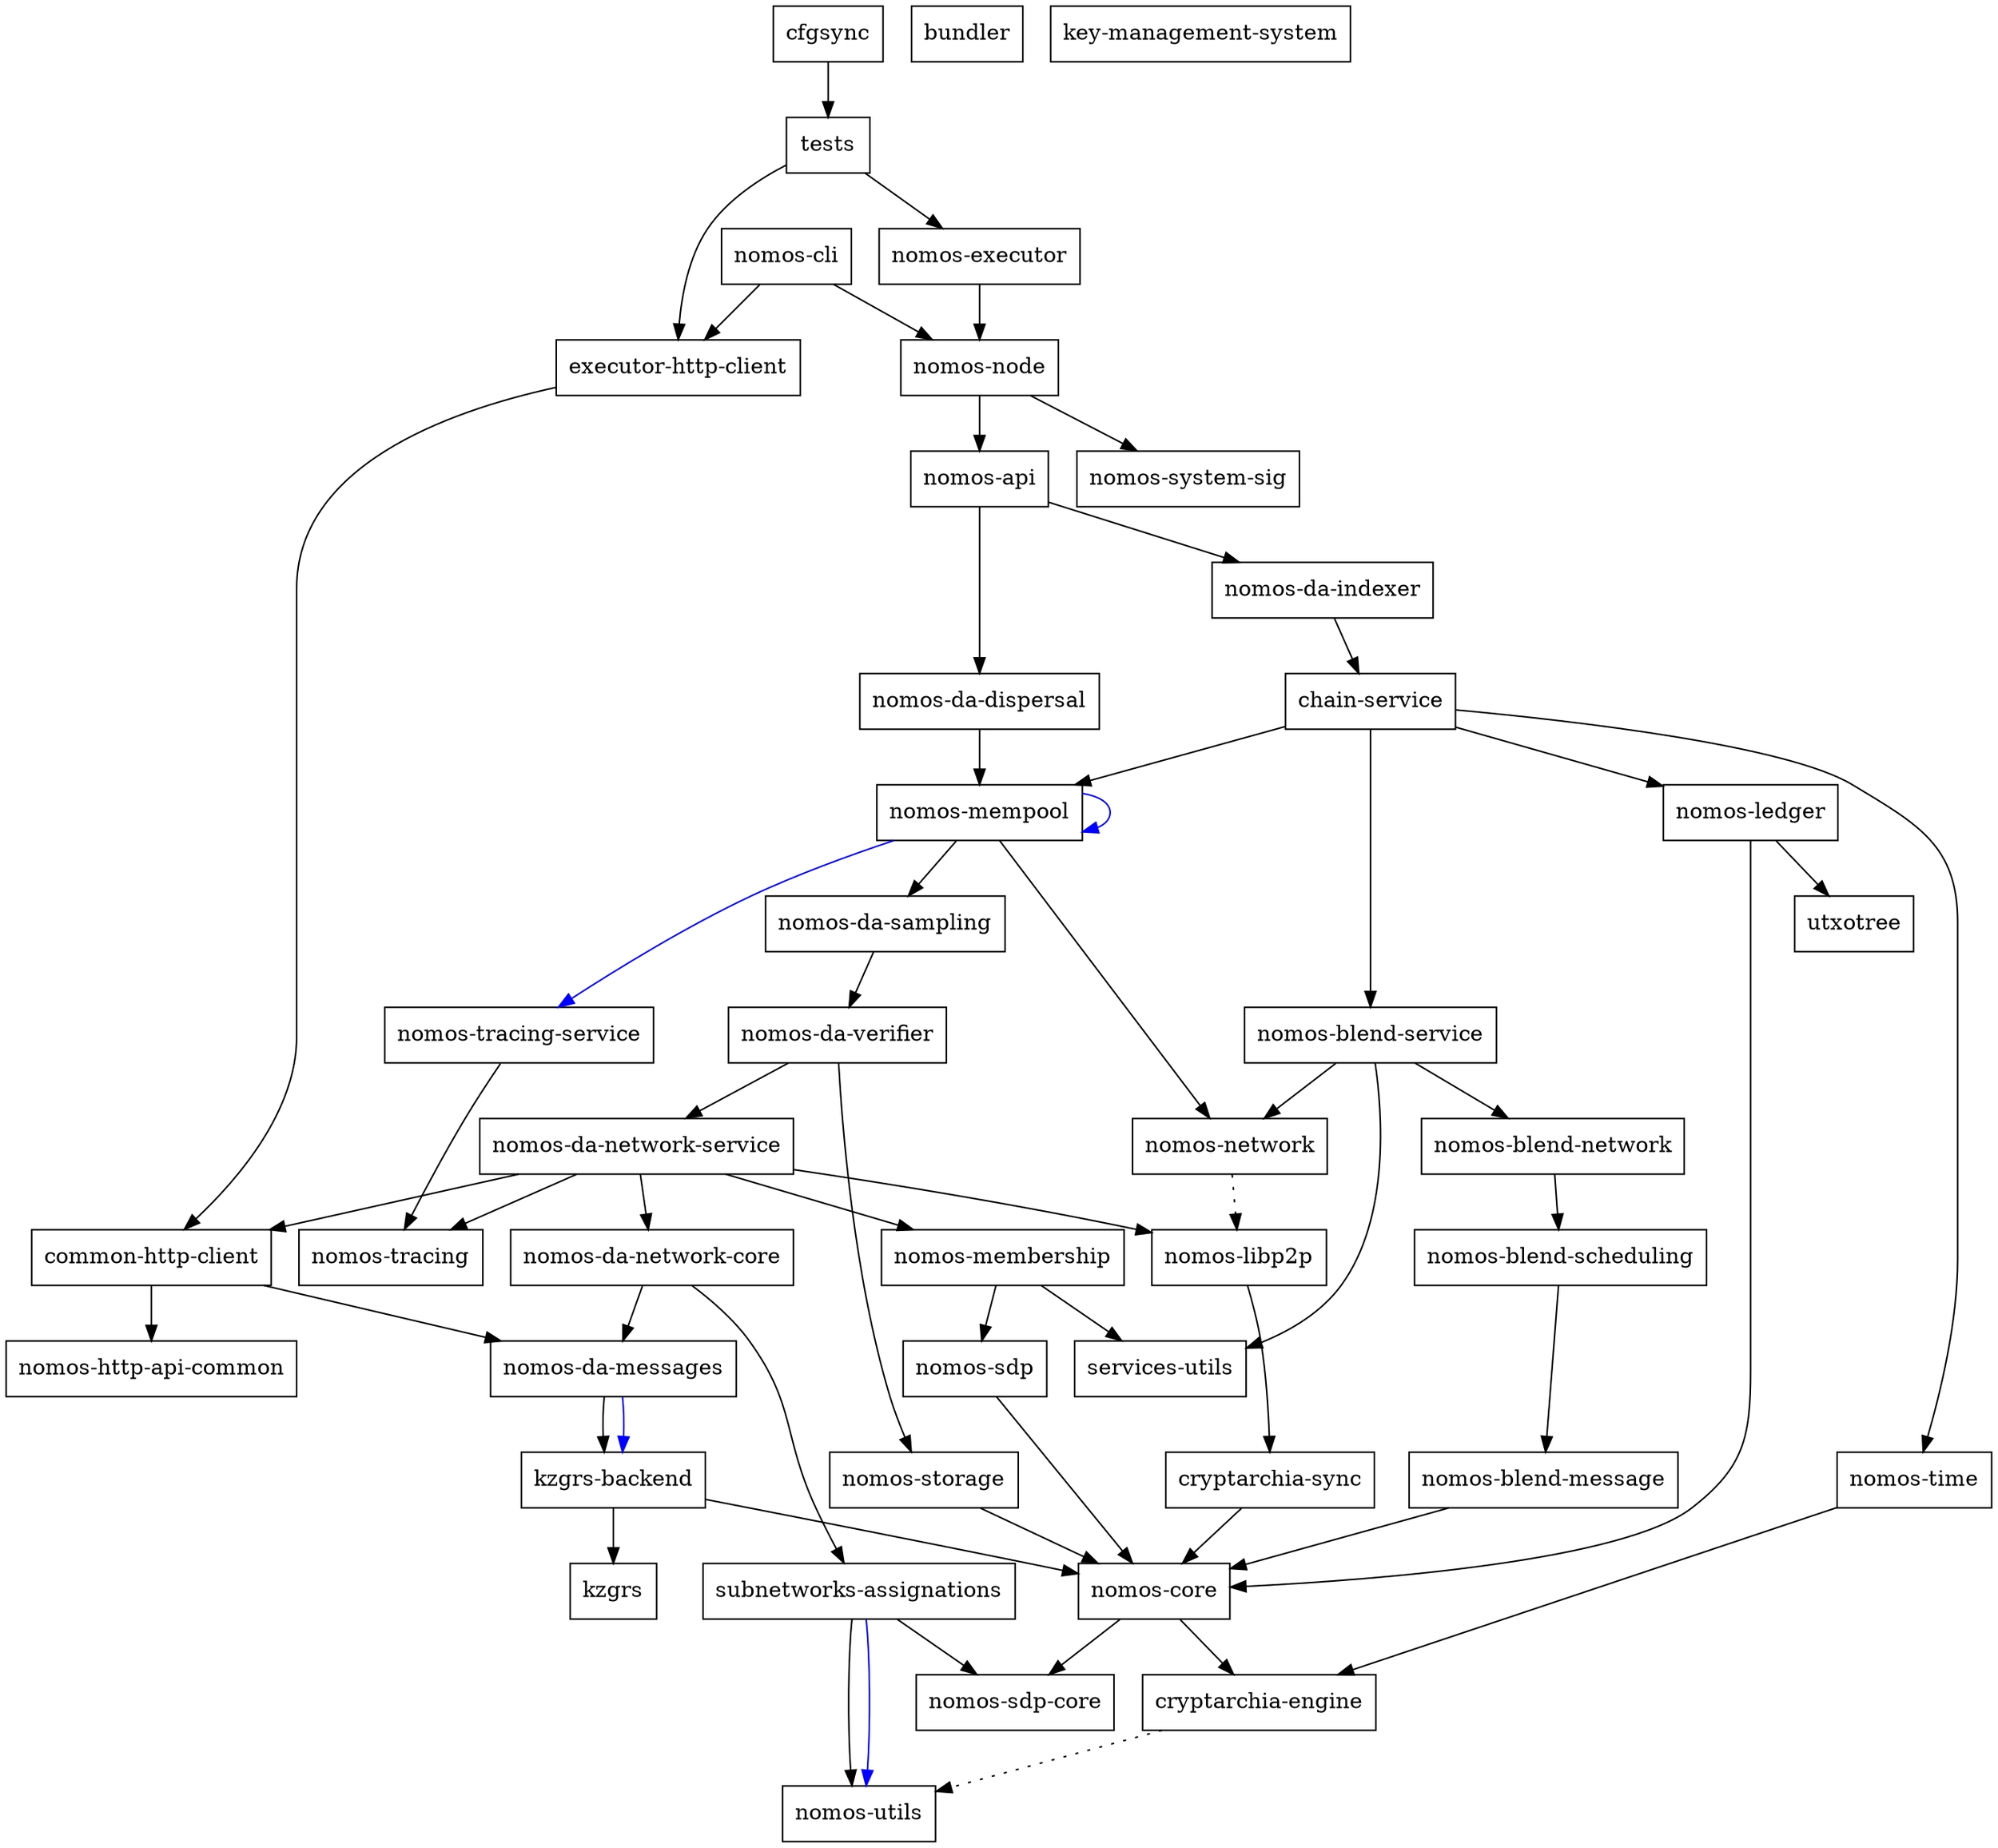 digraph {
    0 [ label = "cryptarchia-engine" shape = box]
    1 [ label = "nomos-utils" shape = box]
    2 [ label = "cryptarchia-sync" shape = box]
    3 [ label = "nomos-core" shape = box]
    4 [ label = "nomos-sdp-core" shape = box]
    5 [ label = "nomos-ledger" shape = box]
    6 [ label = "utxotree" shape = box]
    7 [ label = "nomos-http-api-common" shape = box]
    8 [ label = "nomos-executor" shape = box]
    9 [ label = "kzgrs-backend" shape = box]
    10 [ label = "kzgrs" shape = box]
    11 [ label = "nomos-api" shape = box]
    12 [ label = "chain-service" shape = box]
    13 [ label = "nomos-blend-service" shape = box]
    14 [ label = "nomos-blend-message" shape = box]
    15 [ label = "nomos-blend-network" shape = box]
    16 [ label = "nomos-blend-scheduling" shape = box]
    17 [ label = "nomos-libp2p" shape = box]
    18 [ label = "nomos-network" shape = box]
    19 [ label = "services-utils" shape = box]
    20 [ label = "nomos-da-sampling" shape = box]
    21 [ label = "nomos-da-network-core" shape = box]
    22 [ label = "nomos-da-messages" shape = box]
    23 [ label = "subnetworks-assignations" shape = box]
    24 [ label = "nomos-da-network-service" shape = box]
    25 [ label = "common-http-client" shape = box]
    26 [ label = "nomos-membership" shape = box]
    27 [ label = "nomos-sdp" shape = box]
    28 [ label = "nomos-tracing" shape = box]
    29 [ label = "nomos-da-verifier" shape = box]
    30 [ label = "nomos-storage" shape = box]
    31 [ label = "nomos-mempool" shape = box]
    32 [ label = "nomos-tracing-service" shape = box]
    33 [ label = "nomos-time" shape = box]
    34 [ label = "nomos-da-dispersal" shape = box]
    35 [ label = "nomos-da-indexer" shape = box]
    36 [ label = "nomos-node" shape = box]
    37 [ label = "nomos-system-sig" shape = box]
    38 [ label = "executor-http-client" shape = box]
    39 [ label = "bundler" shape = box]
    40 [ label = "nomos-cli" shape = box]
    41 [ label = "key-management-system" shape = box]
    42 [ label = "cfgsync" shape = box]
    43 [ label = "tests" shape = box]
    0 -> 1 [ style = dotted]
    2 -> 3 [ ]
    3 -> 0 [ ]
    3 -> 4 [ ]
    5 -> 3 [ ]
    5 -> 6 [ ]
    8 -> 36 [ ]
    9 -> 10 [ ]
    9 -> 3 [ ]
    11 -> 34 [ ]
    11 -> 35 [ ]
    12 -> 13 [ ]
    12 -> 5 [ ]
    12 -> 31 [ ]
    12 -> 33 [ ]
    13 -> 15 [ ]
    13 -> 18 [ ]
    13 -> 19 [ ]
    14 -> 3 [ ]
    15 -> 16 [ ]
    16 -> 14 [ ]
    17 -> 2 [ ]
    18 -> 17 [ style = dotted]
    20 -> 29 [ ]
    21 -> 22 [ ]
    21 -> 23 [ ]
    22 -> 9 [ ]
    22 -> 9 [ color = blue]
    23 -> 4 [ ]
    23 -> 1 [ ]
    23 -> 1 [ color = blue]
    24 -> 25 [ ]
    24 -> 21 [ ]
    24 -> 17 [ ]
    24 -> 26 [ ]
    24 -> 28 [ ]
    25 -> 22 [ ]
    25 -> 7 [ ]
    26 -> 27 [ ]
    26 -> 19 [ ]
    27 -> 3 [ ]
    29 -> 24 [ ]
    29 -> 30 [ ]
    30 -> 3 [ ]
    31 -> 20 [ ]
    31 -> 31 [ color = blue]
    31 -> 18 [ ]
    31 -> 32 [ color = blue]
    32 -> 28 [ ]
    33 -> 0 [ ]
    34 -> 31 [ ]
    35 -> 12 [ ]
    36 -> 11 [ ]
    36 -> 37 [ ]
    38 -> 25 [ ]
    40 -> 38 [ ]
    40 -> 36 [ ]
    42 -> 43 [ ]
    43 -> 38 [ ]
    43 -> 8 [ ]
}

